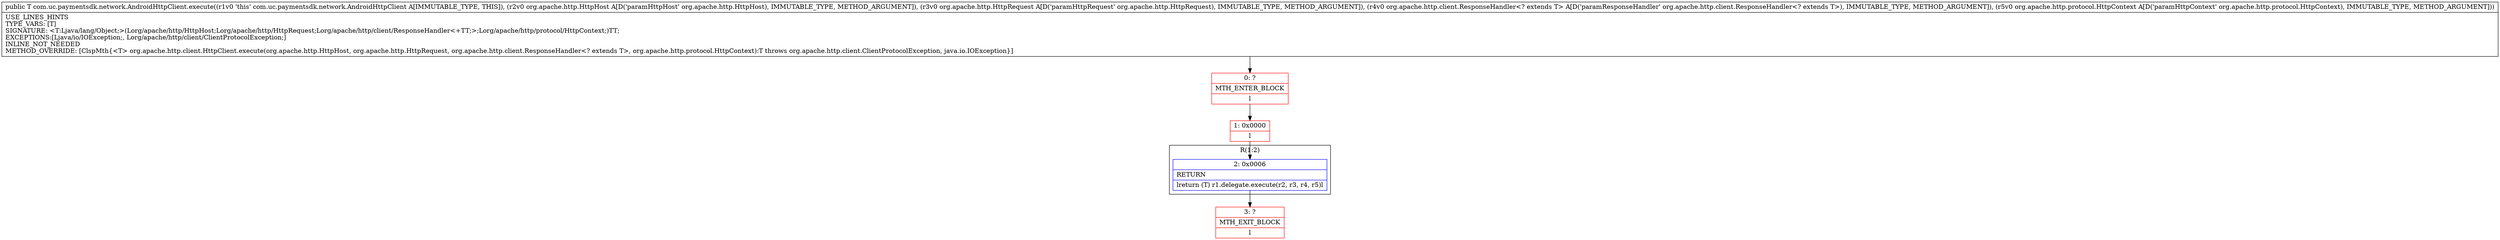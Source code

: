 digraph "CFG forcom.uc.paymentsdk.network.AndroidHttpClient.execute(Lorg\/apache\/http\/HttpHost;Lorg\/apache\/http\/HttpRequest;Lorg\/apache\/http\/client\/ResponseHandler;Lorg\/apache\/http\/protocol\/HttpContext;)Ljava\/lang\/Object;" {
subgraph cluster_Region_1691768087 {
label = "R(1:2)";
node [shape=record,color=blue];
Node_2 [shape=record,label="{2\:\ 0x0006|RETURN\l|lreturn (T) r1.delegate.execute(r2, r3, r4, r5)l}"];
}
Node_0 [shape=record,color=red,label="{0\:\ ?|MTH_ENTER_BLOCK\l|l}"];
Node_1 [shape=record,color=red,label="{1\:\ 0x0000|l}"];
Node_3 [shape=record,color=red,label="{3\:\ ?|MTH_EXIT_BLOCK\l|l}"];
MethodNode[shape=record,label="{public T com.uc.paymentsdk.network.AndroidHttpClient.execute((r1v0 'this' com.uc.paymentsdk.network.AndroidHttpClient A[IMMUTABLE_TYPE, THIS]), (r2v0 org.apache.http.HttpHost A[D('paramHttpHost' org.apache.http.HttpHost), IMMUTABLE_TYPE, METHOD_ARGUMENT]), (r3v0 org.apache.http.HttpRequest A[D('paramHttpRequest' org.apache.http.HttpRequest), IMMUTABLE_TYPE, METHOD_ARGUMENT]), (r4v0 org.apache.http.client.ResponseHandler\<? extends T\> A[D('paramResponseHandler' org.apache.http.client.ResponseHandler\<? extends T\>), IMMUTABLE_TYPE, METHOD_ARGUMENT]), (r5v0 org.apache.http.protocol.HttpContext A[D('paramHttpContext' org.apache.http.protocol.HttpContext), IMMUTABLE_TYPE, METHOD_ARGUMENT]))  | USE_LINES_HINTS\lTYPE_VARS: [T]\lSIGNATURE: \<T:Ljava\/lang\/Object;\>(Lorg\/apache\/http\/HttpHost;Lorg\/apache\/http\/HttpRequest;Lorg\/apache\/http\/client\/ResponseHandler\<+TT;\>;Lorg\/apache\/http\/protocol\/HttpContext;)TT;\lEXCEPTIONS:[Ljava\/io\/IOException;, Lorg\/apache\/http\/client\/ClientProtocolException;]\lINLINE_NOT_NEEDED\lMETHOD_OVERRIDE: [ClspMth\{\<T\> org.apache.http.client.HttpClient.execute(org.apache.http.HttpHost, org.apache.http.HttpRequest, org.apache.http.client.ResponseHandler\<? extends T\>, org.apache.http.protocol.HttpContext):T throws org.apache.http.client.ClientProtocolException, java.io.IOException\}]\l}"];
MethodNode -> Node_0;
Node_2 -> Node_3;
Node_0 -> Node_1;
Node_1 -> Node_2;
}

